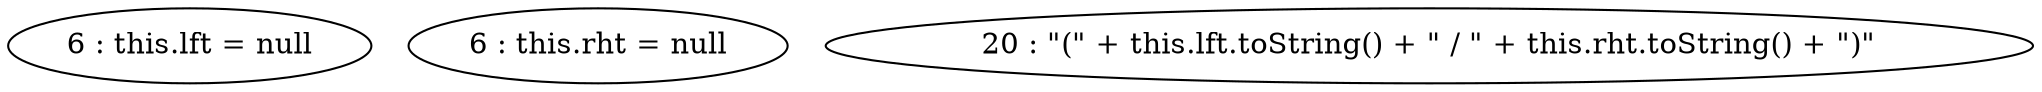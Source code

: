 digraph G {
"6 : this.lft = null"
"6 : this.rht = null"
"20 : \"(\" + this.lft.toString() + \" / \" + this.rht.toString() + \")\""
}